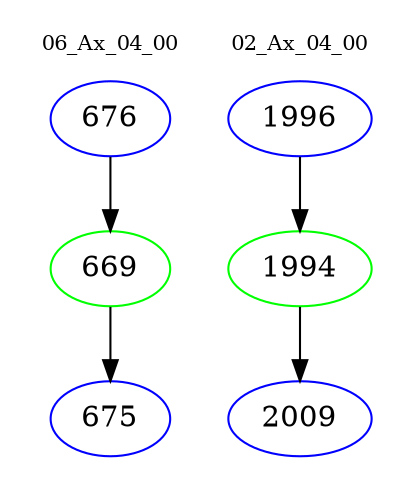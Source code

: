 digraph{
subgraph cluster_0 {
color = white
label = "06_Ax_04_00";
fontsize=10;
T0_676 [label="676", color="blue"]
T0_676 -> T0_669 [color="black"]
T0_669 [label="669", color="green"]
T0_669 -> T0_675 [color="black"]
T0_675 [label="675", color="blue"]
}
subgraph cluster_1 {
color = white
label = "02_Ax_04_00";
fontsize=10;
T1_1996 [label="1996", color="blue"]
T1_1996 -> T1_1994 [color="black"]
T1_1994 [label="1994", color="green"]
T1_1994 -> T1_2009 [color="black"]
T1_2009 [label="2009", color="blue"]
}
}
